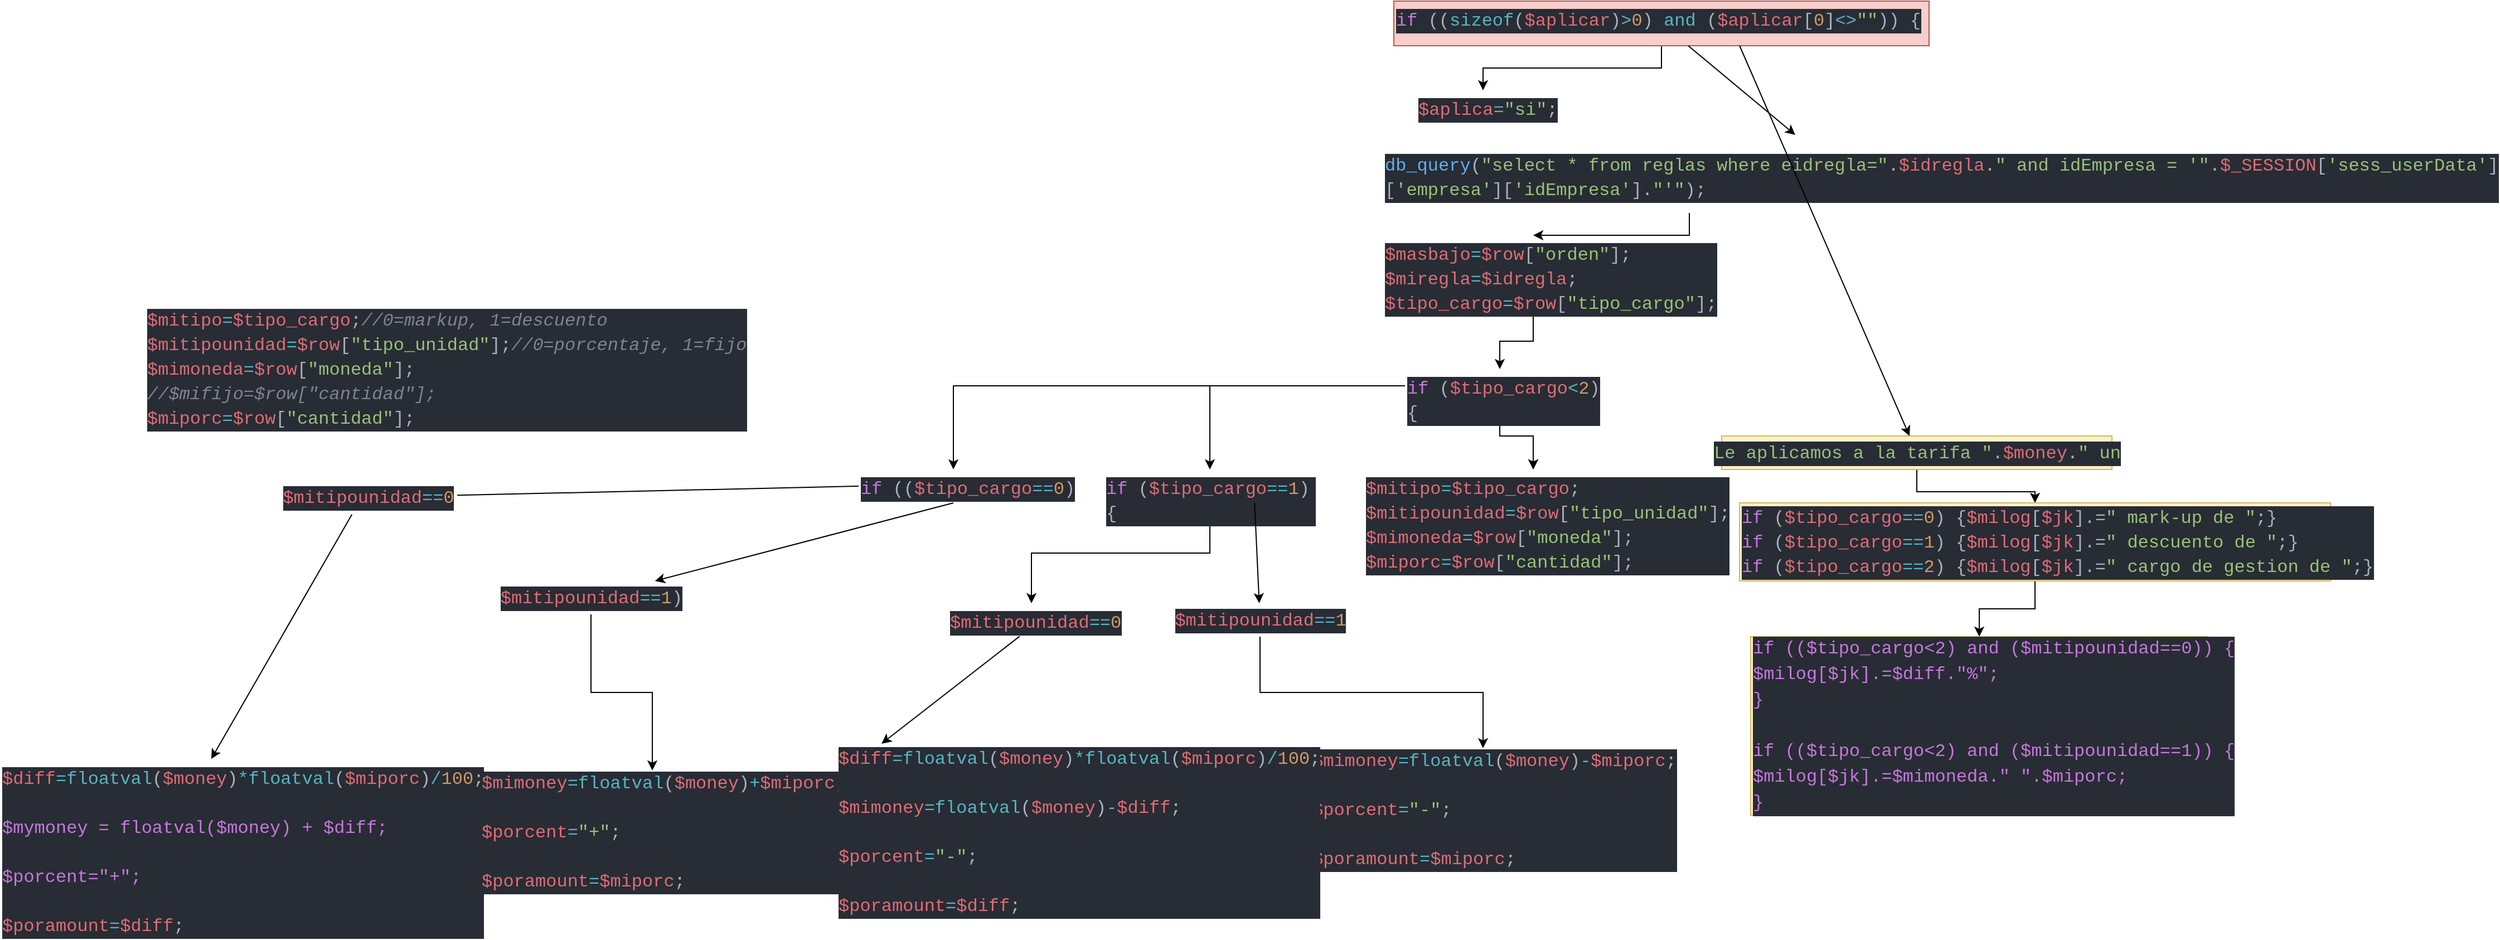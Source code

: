 <mxfile version="13.1.5" type="github">
  <diagram id="TxC2RvV53c9lngaPghdg" name="Page-1">
    <mxGraphModel dx="2473" dy="1062" grid="1" gridSize="10" guides="1" tooltips="1" connect="1" arrows="1" fold="1" page="1" pageScale="1" pageWidth="827" pageHeight="1169" math="0" shadow="0">
      <root>
        <mxCell id="0" />
        <mxCell id="1" parent="0" />
        <mxCell id="1ylVQQ3sh8P-H1glT6XM-3" value="" style="edgeStyle=orthogonalEdgeStyle;rounded=0;orthogonalLoop=1;jettySize=auto;html=1;" parent="1" source="1ylVQQ3sh8P-H1glT6XM-1" target="1ylVQQ3sh8P-H1glT6XM-2" edge="1">
          <mxGeometry relative="1" as="geometry" />
        </mxCell>
        <mxCell id="1ylVQQ3sh8P-H1glT6XM-1" value="&lt;!--StartFragment--&gt;&lt;div style=&quot;color: rgb(171, 178, 191); background-color: rgb(40, 44, 52); font-family: Consolas, &amp;quot;Courier New&amp;quot;, monospace; font-weight: normal; font-size: 16px; line-height: 22px;&quot;&gt;&lt;div&gt;&lt;span style=&quot;color: #c678dd;&quot;&gt;if&lt;/span&gt;&lt;span style=&quot;color: #abb2bf;&quot;&gt;&amp;nbsp;((&lt;/span&gt;&lt;span style=&quot;color: #56b6c2;&quot;&gt;sizeof&lt;/span&gt;&lt;span style=&quot;color: #abb2bf;&quot;&gt;(&lt;/span&gt;&lt;span style=&quot;color: #e06c75;&quot;&gt;$aplicar&lt;/span&gt;&lt;span style=&quot;color: #abb2bf;&quot;&gt;)&lt;/span&gt;&lt;span style=&quot;color: #56b6c2;&quot;&gt;&amp;gt;&lt;/span&gt;&lt;span style=&quot;color: #d19a66;&quot;&gt;0&lt;/span&gt;&lt;span style=&quot;color: #abb2bf;&quot;&gt;)&amp;nbsp;&lt;/span&gt;&lt;span style=&quot;color: #56b6c2;&quot;&gt;and&lt;/span&gt;&lt;span style=&quot;color: #abb2bf;&quot;&gt;&amp;nbsp;(&lt;/span&gt;&lt;span style=&quot;color: #e06c75;&quot;&gt;$aplicar&lt;/span&gt;&lt;span style=&quot;color: #abb2bf;&quot;&gt;[&lt;/span&gt;&lt;span style=&quot;color: #d19a66;&quot;&gt;0&lt;/span&gt;&lt;span style=&quot;color: #abb2bf;&quot;&gt;]&lt;/span&gt;&lt;span style=&quot;color: #56b6c2;&quot;&gt;&amp;lt;&amp;gt;&lt;/span&gt;&lt;span style=&quot;color: #98c379;&quot;&gt;&quot;&quot;&lt;/span&gt;&lt;span style=&quot;color: #abb2bf;&quot;&gt;))&amp;nbsp;{&lt;/span&gt;&lt;/div&gt;&lt;/div&gt;&lt;!--EndFragment--&gt;" style="text;whiteSpace=wrap;html=1;fillColor=#f8cecc;strokeColor=#b85450;" parent="1" vertex="1">
          <mxGeometry x="120" y="180" width="480" height="40" as="geometry" />
        </mxCell>
        <mxCell id="1ylVQQ3sh8P-H1glT6XM-2" value="&lt;div style=&quot;color: rgb(171 , 178 , 191) ; background-color: rgb(40 , 44 , 52) ; font-family: &amp;#34;consolas&amp;#34; , &amp;#34;courier new&amp;#34; , monospace ; font-weight: normal ; font-size: 16px ; line-height: 22px&quot;&gt;&lt;div&gt;&lt;div style=&quot;color: rgb(171 , 178 , 191) ; background-color: rgb(40 , 44 , 52) ; font-family: &amp;#34;consolas&amp;#34; , &amp;#34;courier new&amp;#34; , monospace ; font-weight: normal ; font-size: 16px ; line-height: 22px&quot;&gt;&lt;div&gt;&lt;span style=&quot;color: #e06c75&quot;&gt;$aplica&lt;/span&gt;&lt;span style=&quot;color: #56b6c2&quot;&gt;=&lt;/span&gt;&lt;span style=&quot;color: #98c379&quot;&gt;&quot;si&quot;&lt;/span&gt;&lt;span style=&quot;color: #abb2bf&quot;&gt;;&lt;/span&gt;&lt;/div&gt;&lt;/div&gt;&lt;/div&gt;&lt;/div&gt;" style="text;whiteSpace=wrap;html=1;" parent="1" vertex="1">
          <mxGeometry x="140" y="260" width="120" height="40" as="geometry" />
        </mxCell>
        <mxCell id="1ylVQQ3sh8P-H1glT6XM-7" value="" style="edgeStyle=orthogonalEdgeStyle;rounded=0;orthogonalLoop=1;jettySize=auto;html=1;" parent="1" source="1ylVQQ3sh8P-H1glT6XM-4" target="1ylVQQ3sh8P-H1glT6XM-6" edge="1">
          <mxGeometry relative="1" as="geometry" />
        </mxCell>
        <mxCell id="1ylVQQ3sh8P-H1glT6XM-4" value="&lt;!--StartFragment--&gt;&lt;div style=&quot;color: rgb(171, 178, 191); background-color: rgb(40, 44, 52); font-family: Consolas, &amp;quot;Courier New&amp;quot;, monospace; font-weight: normal; font-size: 16px; line-height: 22px;&quot;&gt;&lt;div&gt;&lt;span style=&quot;color: #61afef;&quot;&gt;db_query&lt;/span&gt;&lt;span style=&quot;color: #abb2bf;&quot;&gt;(&lt;/span&gt;&lt;span style=&quot;color: #98c379;&quot;&gt;&quot;select&amp;nbsp;*&amp;nbsp;from&amp;nbsp;reglas&amp;nbsp;where&amp;nbsp;eidregla=&quot;&lt;/span&gt;&lt;span style=&quot;color: #abb2bf;&quot;&gt;.&lt;/span&gt;&lt;span style=&quot;color: #e06c75;&quot;&gt;$idregla&lt;/span&gt;&lt;span style=&quot;color: #abb2bf;&quot;&gt;.&lt;/span&gt;&lt;span style=&quot;color: #98c379;&quot;&gt;&quot;&amp;nbsp;and&amp;nbsp;idEmpresa&amp;nbsp;=&amp;nbsp;&#39;&quot;&lt;/span&gt;&lt;span style=&quot;color: #abb2bf;&quot;&gt;.&lt;/span&gt;&lt;span style=&quot;color: #e06c75;&quot;&gt;$_SESSION&lt;/span&gt;&lt;span style=&quot;color: #abb2bf;&quot;&gt;[&lt;/span&gt;&lt;span style=&quot;color: #98c379;&quot;&gt;&#39;sess_userData&#39;&lt;/span&gt;&lt;span style=&quot;color: #abb2bf;&quot;&gt;][&lt;/span&gt;&lt;span style=&quot;color: #98c379;&quot;&gt;&#39;empresa&#39;&lt;/span&gt;&lt;span style=&quot;color: #abb2bf;&quot;&gt;][&lt;/span&gt;&lt;span style=&quot;color: #98c379;&quot;&gt;&#39;idEmpresa&#39;&lt;/span&gt;&lt;span style=&quot;color: #abb2bf;&quot;&gt;]&lt;/span&gt;&lt;span style=&quot;color: #abb2bf;&quot;&gt;.&lt;/span&gt;&lt;span style=&quot;color: #98c379;&quot;&gt;&quot;&#39;&quot;&lt;/span&gt;&lt;span style=&quot;color: #abb2bf;&quot;&gt;);&lt;/span&gt;&lt;/div&gt;&lt;/div&gt;&lt;!--EndFragment--&gt;" style="text;whiteSpace=wrap;html=1;" parent="1" vertex="1">
          <mxGeometry x="110" y="310" width="550" height="60" as="geometry" />
        </mxCell>
        <mxCell id="1ylVQQ3sh8P-H1glT6XM-11" value="" style="edgeStyle=orthogonalEdgeStyle;rounded=0;orthogonalLoop=1;jettySize=auto;html=1;" parent="1" source="1ylVQQ3sh8P-H1glT6XM-6" target="1ylVQQ3sh8P-H1glT6XM-10" edge="1">
          <mxGeometry relative="1" as="geometry" />
        </mxCell>
        <mxCell id="1ylVQQ3sh8P-H1glT6XM-6" value="&lt;div style=&quot;color: rgb(171 , 178 , 191) ; background-color: rgb(40 , 44 , 52) ; font-family: &amp;#34;consolas&amp;#34; , &amp;#34;courier new&amp;#34; , monospace ; font-weight: normal ; font-size: 16px ; line-height: 22px&quot;&gt;&lt;div&gt;&lt;div style=&quot;color: rgb(171 , 178 , 191) ; background-color: rgb(40 , 44 , 52) ; font-family: &amp;#34;consolas&amp;#34; , &amp;#34;courier new&amp;#34; , monospace ; font-weight: normal ; font-size: 16px ; line-height: 22px&quot;&gt;&lt;div&gt;&lt;span style=&quot;color: #e06c75&quot;&gt;$masbajo&lt;/span&gt;&lt;span style=&quot;color: #56b6c2&quot;&gt;=&lt;/span&gt;&lt;span style=&quot;color: #e06c75&quot;&gt;$row&lt;/span&gt;&lt;span style=&quot;color: #abb2bf&quot;&gt;[&lt;/span&gt;&lt;span style=&quot;color: #98c379&quot;&gt;&quot;orden&quot;&lt;/span&gt;&lt;span style=&quot;color: #abb2bf&quot;&gt;];&lt;/span&gt;&lt;/div&gt;&lt;div&gt;&lt;span style=&quot;color: #abb2bf&quot;&gt;&lt;/span&gt;&lt;span style=&quot;color: #e06c75&quot;&gt;$miregla&lt;/span&gt;&lt;span style=&quot;color: #56b6c2&quot;&gt;=&lt;/span&gt;&lt;span style=&quot;color: #e06c75&quot;&gt;$idregla&lt;/span&gt;&lt;span style=&quot;color: #abb2bf&quot;&gt;;&lt;/span&gt;&lt;/div&gt;&lt;div&gt;&lt;div&gt;&lt;span style=&quot;color: #e06c75&quot;&gt;$tipo_cargo&lt;/span&gt;&lt;span style=&quot;color: #56b6c2&quot;&gt;=&lt;/span&gt;&lt;span style=&quot;color: #e06c75&quot;&gt;$row&lt;/span&gt;&lt;span style=&quot;color: #abb2bf&quot;&gt;[&lt;/span&gt;&lt;span style=&quot;color: #98c379&quot;&gt;&quot;tipo_cargo&quot;&lt;/span&gt;&lt;span style=&quot;color: #abb2bf&quot;&gt;];&lt;/span&gt;&lt;/div&gt;&lt;span style=&quot;color: #abb2bf&quot;&gt;&lt;/span&gt;&lt;/div&gt;&lt;/div&gt;&lt;/div&gt;&lt;/div&gt;" style="text;whiteSpace=wrap;html=1;" parent="1" vertex="1">
          <mxGeometry x="110" y="390" width="270" height="70" as="geometry" />
        </mxCell>
        <mxCell id="1ylVQQ3sh8P-H1glT6XM-13" value="" style="edgeStyle=orthogonalEdgeStyle;rounded=0;orthogonalLoop=1;jettySize=auto;html=1;" parent="1" source="1ylVQQ3sh8P-H1glT6XM-10" target="1ylVQQ3sh8P-H1glT6XM-12" edge="1">
          <mxGeometry relative="1" as="geometry" />
        </mxCell>
        <mxCell id="wRwia8m4Fj-E2qncx0wM-3" value="" style="edgeStyle=orthogonalEdgeStyle;rounded=0;orthogonalLoop=1;jettySize=auto;html=1;" parent="1" source="1ylVQQ3sh8P-H1glT6XM-10" target="1ylVQQ3sh8P-H1glT6XM-12" edge="1">
          <mxGeometry relative="1" as="geometry" />
        </mxCell>
        <mxCell id="wRwia8m4Fj-E2qncx0wM-5" value="" style="edgeStyle=orthogonalEdgeStyle;rounded=0;orthogonalLoop=1;jettySize=auto;html=1;" parent="1" source="1ylVQQ3sh8P-H1glT6XM-10" target="wRwia8m4Fj-E2qncx0wM-4" edge="1">
          <mxGeometry relative="1" as="geometry" />
        </mxCell>
        <mxCell id="wRwia8m4Fj-E2qncx0wM-7" value="" style="edgeStyle=orthogonalEdgeStyle;rounded=0;orthogonalLoop=1;jettySize=auto;html=1;" parent="1" source="1ylVQQ3sh8P-H1glT6XM-10" target="wRwia8m4Fj-E2qncx0wM-6" edge="1">
          <mxGeometry relative="1" as="geometry" />
        </mxCell>
        <mxCell id="1ylVQQ3sh8P-H1glT6XM-10" value="&lt;div style=&quot;color: rgb(171 , 178 , 191) ; background-color: rgb(40 , 44 , 52) ; font-family: &amp;#34;consolas&amp;#34; , &amp;#34;courier new&amp;#34; , monospace ; font-weight: normal ; font-size: 16px ; line-height: 22px&quot;&gt;&lt;div&gt;&lt;span style=&quot;color: #c678dd&quot;&gt;if&lt;/span&gt;&lt;span style=&quot;color: #abb2bf&quot;&gt;&amp;nbsp;(&lt;/span&gt;&lt;span style=&quot;color: #e06c75&quot;&gt;$tipo_cargo&lt;/span&gt;&lt;span style=&quot;color: #56b6c2&quot;&gt;&amp;lt;&lt;/span&gt;&lt;span style=&quot;color: #d19a66&quot;&gt;2&lt;/span&gt;&lt;span style=&quot;color: #abb2bf&quot;&gt;){&lt;/span&gt;&lt;/div&gt;&lt;/div&gt;" style="text;whiteSpace=wrap;html=1;" parent="1" vertex="1">
          <mxGeometry x="130" y="510" width="170" height="30" as="geometry" />
        </mxCell>
        <mxCell id="opEgY--enB1-h1R6FWiN-11" value="" style="edgeStyle=orthogonalEdgeStyle;rounded=0;orthogonalLoop=1;jettySize=auto;html=1;" edge="1" parent="1" source="wRwia8m4Fj-E2qncx0wM-6" target="opEgY--enB1-h1R6FWiN-10">
          <mxGeometry relative="1" as="geometry" />
        </mxCell>
        <mxCell id="wRwia8m4Fj-E2qncx0wM-6" value="&lt;div style=&quot;background-color: rgb(40 , 44 , 52) ; font-family: &amp;#34;consolas&amp;#34; , &amp;#34;courier new&amp;#34; , monospace ; font-weight: normal ; font-size: 16px ; line-height: 22px&quot;&gt;&lt;div&gt;&lt;span style=&quot;color: rgb(198 , 120 , 221)&quot;&gt;if&lt;/span&gt;&lt;span style=&quot;color: rgb(171 , 178 , 191)&quot;&gt;&amp;nbsp;(&lt;/span&gt;&lt;span style=&quot;color: rgb(224 , 108 , 117)&quot;&gt;$tipo_cargo&lt;/span&gt;&lt;font color=&quot;#56b6c2&quot;&gt;==&lt;/font&gt;&lt;font color=&quot;#d19a66&quot;&gt;1&lt;/font&gt;&lt;span style=&quot;color: rgb(171 , 178 , 191)&quot;&gt;){&lt;/span&gt;&lt;/div&gt;&lt;/div&gt;" style="text;whiteSpace=wrap;html=1;" parent="1" vertex="1">
          <mxGeometry x="-140" y="600" width="190" height="30" as="geometry" />
        </mxCell>
        <mxCell id="opEgY--enB1-h1R6FWiN-10" value="&lt;div style=&quot;background-color: rgb(40 , 44 , 52) ; font-family: &amp;#34;consolas&amp;#34; , &amp;#34;courier new&amp;#34; , monospace ; font-weight: normal ; font-size: 16px ; line-height: 22px&quot;&gt;&lt;div style=&quot;color: rgb(171 , 178 , 191) ; font-family: &amp;#34;consolas&amp;#34; , &amp;#34;courier new&amp;#34; , monospace ; line-height: 22px&quot;&gt;&lt;span style=&quot;color: #e06c75&quot;&gt;$mitipounidad&lt;/span&gt;&lt;span style=&quot;color: #56b6c2&quot;&gt;==&lt;/span&gt;&lt;span style=&quot;color: #d19a66&quot;&gt;0&lt;/span&gt;&lt;/div&gt;&lt;/div&gt;" style="text;whiteSpace=wrap;html=1;" vertex="1" parent="1">
          <mxGeometry x="-280" y="720" width="150" height="30" as="geometry" />
        </mxCell>
        <mxCell id="wRwia8m4Fj-E2qncx0wM-4" value="&lt;div style=&quot;color: rgb(171 , 178 , 191) ; background-color: rgb(40 , 44 , 52) ; font-family: &amp;#34;consolas&amp;#34; , &amp;#34;courier new&amp;#34; , monospace ; font-weight: normal ; font-size: 16px ; line-height: 22px&quot;&gt;&lt;div style=&quot;font-family: &amp;#34;consolas&amp;#34; , &amp;#34;courier new&amp;#34; , monospace ; line-height: 22px&quot;&gt;&lt;span style=&quot;color: #c678dd&quot;&gt;if&lt;/span&gt;&amp;nbsp;((&lt;span style=&quot;color: #e06c75&quot;&gt;$tipo_cargo&lt;/span&gt;&lt;span style=&quot;color: #56b6c2&quot;&gt;==&lt;/span&gt;&lt;span style=&quot;color: #d19a66&quot;&gt;0&lt;/span&gt;)&lt;/div&gt;&lt;/div&gt;" style="text;whiteSpace=wrap;html=1;" parent="1" vertex="1">
          <mxGeometry x="-360" y="600" width="170" height="30" as="geometry" />
        </mxCell>
        <mxCell id="opEgY--enB1-h1R6FWiN-1" value="&lt;div style=&quot;background-color: rgb(40 , 44 , 52) ; font-family: &amp;#34;consolas&amp;#34; , &amp;#34;courier new&amp;#34; , monospace ; font-weight: normal ; font-size: 16px ; line-height: 22px&quot;&gt;&lt;div style=&quot;font-family: &amp;#34;consolas&amp;#34; , &amp;#34;courier new&amp;#34; , monospace ; line-height: 22px&quot;&gt;&lt;div style=&quot;color: rgb(171 , 178 , 191) ; font-family: &amp;#34;consolas&amp;#34; , &amp;#34;courier new&amp;#34; , monospace ; line-height: 22px&quot;&gt;&lt;span style=&quot;color: #e06c75&quot;&gt;$diff&lt;/span&gt;&lt;span style=&quot;color: #56b6c2&quot;&gt;=floatval&lt;/span&gt;(&lt;span style=&quot;color: #e06c75&quot;&gt;$money&lt;/span&gt;)&lt;span style=&quot;color: #56b6c2&quot;&gt;*floatval&lt;/span&gt;(&lt;span style=&quot;color: #e06c75&quot;&gt;$miporc&lt;/span&gt;)&lt;span style=&quot;color: #56b6c2&quot;&gt;/&lt;/span&gt;&lt;span style=&quot;color: #d19a66&quot;&gt;100&lt;/span&gt;;&lt;/div&gt;&lt;div style=&quot;color: rgb(171 , 178 , 191) ; font-family: &amp;#34;consolas&amp;#34; , &amp;#34;courier new&amp;#34; , monospace ; line-height: 22px&quot;&gt;&lt;br&gt;&lt;/div&gt;&lt;/div&gt;&lt;div style=&quot;font-family: &amp;#34;consolas&amp;#34; , &amp;#34;courier new&amp;#34; , monospace ; line-height: 22px&quot;&gt;&lt;font color=&quot;#c678dd&quot;&gt;$mymoney = floatval($money) + $diff;&lt;/font&gt;&lt;/div&gt;&lt;div style=&quot;font-family: &amp;#34;consolas&amp;#34; , &amp;#34;courier new&amp;#34; , monospace ; line-height: 22px&quot;&gt;&lt;font color=&quot;#c678dd&quot;&gt;&lt;br&gt;&lt;/font&gt;&lt;/div&gt;&lt;div style=&quot;font-family: &amp;#34;consolas&amp;#34; , &amp;#34;courier new&amp;#34; , monospace ; line-height: 22px&quot;&gt;&lt;font color=&quot;#c678dd&quot;&gt;$porcent=&quot;+&quot;;&lt;/font&gt;&lt;/div&gt;&lt;div style=&quot;font-family: &amp;#34;consolas&amp;#34; , &amp;#34;courier new&amp;#34; , monospace ; line-height: 22px&quot;&gt;&lt;font color=&quot;#c678dd&quot;&gt;&lt;br&gt;&lt;/font&gt;&lt;/div&gt;&lt;div style=&quot;font-family: &amp;#34;consolas&amp;#34; , &amp;#34;courier new&amp;#34; , monospace ; line-height: 22px&quot;&gt;&lt;div style=&quot;color: rgb(171 , 178 , 191) ; font-family: &amp;#34;consolas&amp;#34; , &amp;#34;courier new&amp;#34; , monospace ; line-height: 22px&quot;&gt;&lt;span style=&quot;color: #e06c75&quot;&gt;$poramount&lt;/span&gt;&lt;span style=&quot;color: #56b6c2&quot;&gt;=&lt;/span&gt;&lt;span style=&quot;color: #e06c75&quot;&gt;$diff&lt;/span&gt;;&lt;/div&gt;&lt;/div&gt;&lt;/div&gt;" style="text;whiteSpace=wrap;html=1;" vertex="1" parent="1">
          <mxGeometry x="-1130" y="860" width="450" height="30" as="geometry" />
        </mxCell>
        <mxCell id="1ylVQQ3sh8P-H1glT6XM-12" value="&lt;div style=&quot;color: rgb(171 , 178 , 191) ; background-color: rgb(40 , 44 , 52) ; font-family: &amp;#34;consolas&amp;#34; , &amp;#34;courier new&amp;#34; , monospace ; font-weight: normal ; font-size: 16px ; line-height: 22px&quot;&gt;&lt;div&gt;&lt;div style=&quot;color: rgb(171 , 178 , 191) ; background-color: rgb(40 , 44 , 52) ; font-family: &amp;#34;consolas&amp;#34; , &amp;#34;courier new&amp;#34; , monospace ; font-weight: normal ; font-size: 16px ; line-height: 22px&quot;&gt;&lt;div&gt;&lt;span style=&quot;color: #e06c75&quot;&gt;$mitipo&lt;/span&gt;&lt;span style=&quot;color: #56b6c2&quot;&gt;=&lt;/span&gt;&lt;span style=&quot;color: #e06c75&quot;&gt;$tipo_cargo&lt;/span&gt;&lt;span style=&quot;color: #abb2bf&quot;&gt;;&lt;/span&gt;&lt;/div&gt;&lt;div&gt;&lt;span style=&quot;color: #abb2bf&quot;&gt;&lt;/span&gt;&lt;span style=&quot;color: #e06c75&quot;&gt;$mitipounidad&lt;/span&gt;&lt;span style=&quot;color: #56b6c2&quot;&gt;=&lt;/span&gt;&lt;span style=&quot;color: #e06c75&quot;&gt;$row&lt;/span&gt;&lt;span style=&quot;color: #abb2bf&quot;&gt;[&lt;/span&gt;&lt;span style=&quot;color: #98c379&quot;&gt;&quot;tipo_unidad&quot;&lt;/span&gt;&lt;span style=&quot;color: #abb2bf&quot;&gt;];&lt;/span&gt;&lt;/div&gt;&lt;div&gt;&lt;span style=&quot;color: #abb2bf&quot;&gt;&lt;/span&gt;&lt;span style=&quot;color: #e06c75&quot;&gt;$mimoneda&lt;/span&gt;&lt;span style=&quot;color: #56b6c2&quot;&gt;=&lt;/span&gt;&lt;span style=&quot;color: #e06c75&quot;&gt;$row&lt;/span&gt;&lt;span style=&quot;color: #abb2bf&quot;&gt;[&lt;/span&gt;&lt;span style=&quot;color: #98c379&quot;&gt;&quot;moneda&quot;&lt;/span&gt;&lt;span style=&quot;color: #abb2bf&quot;&gt;];&lt;br&gt;&lt;/span&gt;&lt;span style=&quot;color: #7f848e ; font-style: italic&quot;&gt;&lt;/span&gt;&lt;/div&gt;&lt;div&gt;&lt;span style=&quot;color: #abb2bf&quot;&gt;&lt;/span&gt;&lt;span style=&quot;color: #e06c75&quot;&gt;$miporc&lt;/span&gt;&lt;span style=&quot;color: #56b6c2&quot;&gt;=&lt;/span&gt;&lt;span style=&quot;color: #e06c75&quot;&gt;$row&lt;/span&gt;&lt;span style=&quot;color: #abb2bf&quot;&gt;[&lt;/span&gt;&lt;span style=&quot;color: #98c379&quot;&gt;&quot;cantidad&quot;&lt;/span&gt;&lt;span style=&quot;color: #abb2bf&quot;&gt;];&lt;/span&gt;&lt;/div&gt;&lt;/div&gt;&lt;/div&gt;&lt;/div&gt;" style="text;whiteSpace=wrap;html=1;" parent="1" vertex="1">
          <mxGeometry x="92.5" y="600" width="305" height="100" as="geometry" />
        </mxCell>
        <mxCell id="1ylVQQ3sh8P-H1glT6XM-5" value="" style="endArrow=classic;html=1;" parent="1" source="1ylVQQ3sh8P-H1glT6XM-1" edge="1">
          <mxGeometry width="50" height="50" relative="1" as="geometry">
            <mxPoint x="390" y="340" as="sourcePoint" />
            <mxPoint x="480" y="300" as="targetPoint" />
          </mxGeometry>
        </mxCell>
        <mxCell id="1ylVQQ3sh8P-H1glT6XM-17" value="" style="edgeStyle=orthogonalEdgeStyle;rounded=0;orthogonalLoop=1;jettySize=auto;html=1;" parent="1" source="1ylVQQ3sh8P-H1glT6XM-14" target="1ylVQQ3sh8P-H1glT6XM-16" edge="1">
          <mxGeometry relative="1" as="geometry" />
        </mxCell>
        <mxCell id="1ylVQQ3sh8P-H1glT6XM-14" value="&lt;div style=&quot;color: rgb(171 , 178 , 191) ; background-color: rgb(40 , 44 , 52) ; font-family: &amp;#34;consolas&amp;#34; , &amp;#34;courier new&amp;#34; , monospace ; font-weight: normal ; font-size: 16px ; line-height: 22px&quot;&gt;&lt;div&gt;&lt;span style=&quot;color: #98c379&quot;&gt;Le&amp;nbsp;aplicamos&amp;nbsp;a&amp;nbsp;la&amp;nbsp;tarifa&amp;nbsp;&quot;&lt;/span&gt;&lt;span style=&quot;color: #abb2bf&quot;&gt;.&lt;/span&gt;&lt;span style=&quot;color: #e06c75&quot;&gt;$money&lt;/span&gt;&lt;span style=&quot;color: #abb2bf&quot;&gt;.&lt;/span&gt;&lt;span style=&quot;color: #98c379&quot;&gt;&quot;&amp;nbsp;un &lt;br&gt;&lt;/span&gt;&lt;/div&gt;&lt;/div&gt;" style="text;html=1;align=center;verticalAlign=middle;resizable=0;points=[];autosize=1;fillColor=#fff2cc;strokeColor=#d6b656;" parent="1" vertex="1">
          <mxGeometry x="414" y="570" width="350" height="30" as="geometry" />
        </mxCell>
        <mxCell id="wRwia8m4Fj-E2qncx0wM-2" value="" style="edgeStyle=orthogonalEdgeStyle;rounded=0;orthogonalLoop=1;jettySize=auto;html=1;" parent="1" source="1ylVQQ3sh8P-H1glT6XM-16" target="wRwia8m4Fj-E2qncx0wM-1" edge="1">
          <mxGeometry relative="1" as="geometry" />
        </mxCell>
        <mxCell id="1ylVQQ3sh8P-H1glT6XM-16" value="&lt;div style=&quot;color: rgb(171 , 178 , 191) ; background-color: rgb(40 , 44 , 52) ; font-family: &amp;#34;consolas&amp;#34; , &amp;#34;courier new&amp;#34; , monospace ; font-weight: normal ; font-size: 16px ; line-height: 22px&quot; align=&quot;left&quot;&gt;&lt;div&gt;&lt;span style=&quot;color: #c678dd&quot;&gt;if&lt;/span&gt;&lt;span style=&quot;color: #abb2bf&quot;&gt;&amp;nbsp;(&lt;/span&gt;&lt;span style=&quot;color: #e06c75&quot;&gt;$tipo_cargo&lt;/span&gt;&lt;span style=&quot;color: #56b6c2&quot;&gt;==&lt;/span&gt;&lt;span style=&quot;color: #d19a66&quot;&gt;0&lt;/span&gt;&lt;span style=&quot;color: #abb2bf&quot;&gt;)&amp;nbsp;{&lt;/span&gt;&lt;span style=&quot;color: #e06c75&quot;&gt;$milog&lt;/span&gt;&lt;span style=&quot;color: #abb2bf&quot;&gt;[&lt;/span&gt;&lt;span style=&quot;color: #e06c75&quot;&gt;$jk&lt;/span&gt;&lt;span style=&quot;color: #abb2bf&quot;&gt;]&lt;/span&gt;&lt;span style=&quot;color: #abb2bf&quot;&gt;.=&lt;/span&gt;&lt;span style=&quot;color: #98c379&quot;&gt;&quot;&amp;nbsp;mark-up&amp;nbsp;de&amp;nbsp;&quot;&lt;/span&gt;&lt;span style=&quot;color: #abb2bf&quot;&gt;;}&lt;/span&gt;&lt;/div&gt;&lt;div&gt;&lt;span style=&quot;color: #abb2bf&quot;&gt;&lt;/span&gt;&lt;span style=&quot;color: #abb2bf&quot;&gt;&lt;/span&gt;&lt;span style=&quot;color: #c678dd&quot;&gt;if&lt;/span&gt;&lt;span style=&quot;color: #abb2bf&quot;&gt;&amp;nbsp;(&lt;/span&gt;&lt;span style=&quot;color: #e06c75&quot;&gt;$tipo_cargo&lt;/span&gt;&lt;span style=&quot;color: #56b6c2&quot;&gt;==&lt;/span&gt;&lt;span style=&quot;color: #d19a66&quot;&gt;1&lt;/span&gt;&lt;span style=&quot;color: #abb2bf&quot;&gt;)&amp;nbsp;{&lt;/span&gt;&lt;span style=&quot;color: #e06c75&quot;&gt;$milog&lt;/span&gt;&lt;span style=&quot;color: #abb2bf&quot;&gt;[&lt;/span&gt;&lt;span style=&quot;color: #e06c75&quot;&gt;$jk&lt;/span&gt;&lt;span style=&quot;color: #abb2bf&quot;&gt;]&lt;/span&gt;&lt;span style=&quot;color: #abb2bf&quot;&gt;.=&lt;/span&gt;&lt;span style=&quot;color: #98c379&quot;&gt;&quot;&amp;nbsp;descuento&amp;nbsp;de&amp;nbsp;&quot;&lt;/span&gt;&lt;span style=&quot;color: #abb2bf&quot;&gt;;}&lt;/span&gt;&lt;/div&gt;&lt;div&gt;&lt;span style=&quot;color: #abb2bf&quot;&gt;&lt;/span&gt;&lt;span style=&quot;color: #abb2bf&quot;&gt;&lt;/span&gt;&lt;span style=&quot;color: #c678dd&quot;&gt;if&lt;/span&gt;&lt;span style=&quot;color: #abb2bf&quot;&gt;&amp;nbsp;(&lt;/span&gt;&lt;span style=&quot;color: #e06c75&quot;&gt;$tipo_cargo&lt;/span&gt;&lt;span style=&quot;color: #56b6c2&quot;&gt;==&lt;/span&gt;&lt;span style=&quot;color: #d19a66&quot;&gt;2&lt;/span&gt;&lt;span style=&quot;color: #abb2bf&quot;&gt;)&amp;nbsp;{&lt;/span&gt;&lt;span style=&quot;color: #e06c75&quot;&gt;$milog&lt;/span&gt;&lt;span style=&quot;color: #abb2bf&quot;&gt;[&lt;/span&gt;&lt;span style=&quot;color: #e06c75&quot;&gt;$jk&lt;/span&gt;&lt;span style=&quot;color: #abb2bf&quot;&gt;]&lt;/span&gt;&lt;span style=&quot;color: #abb2bf&quot;&gt;.=&lt;/span&gt;&lt;span style=&quot;color: #98c379&quot;&gt;&quot;&amp;nbsp;cargo&amp;nbsp;de&amp;nbsp;gestion&amp;nbsp;de&amp;nbsp;&quot;&lt;/span&gt;&lt;span style=&quot;color: #abb2bf&quot;&gt;;}&lt;/span&gt;&lt;/div&gt;&lt;/div&gt;" style="text;html=1;align=left;verticalAlign=middle;resizable=0;points=[];autosize=1;fillColor=#fff2cc;strokeColor=#d6b656;" parent="1" vertex="1">
          <mxGeometry x="430" y="630" width="530" height="70" as="geometry" />
        </mxCell>
        <mxCell id="wRwia8m4Fj-E2qncx0wM-1" value="&lt;div style=&quot;background-color: rgb(40 , 44 , 52) ; line-height: 22px&quot; align=&quot;left&quot;&gt;&lt;div&gt;&lt;font color=&quot;#c678dd&quot; face=&quot;consolas, courier new, monospace&quot;&gt;&lt;span style=&quot;font-size: 16px&quot;&gt;if (($tipo_cargo&amp;lt;2) and ($mitipounidad==0)) {&lt;/span&gt;&lt;/font&gt;&lt;/div&gt;&lt;div&gt;&lt;font color=&quot;#c678dd&quot; face=&quot;consolas, courier new, monospace&quot;&gt;&lt;span style=&quot;font-size: 16px&quot;&gt;&lt;span&gt; &lt;/span&gt;$milog[$jk].=$diff.&quot;%&quot;;&lt;/span&gt;&lt;/font&gt;&lt;/div&gt;&lt;div&gt;&lt;font color=&quot;#c678dd&quot; face=&quot;consolas, courier new, monospace&quot;&gt;&lt;span style=&quot;font-size: 16px&quot;&gt;}&lt;/span&gt;&lt;/font&gt;&lt;/div&gt;&lt;div&gt;&lt;font color=&quot;#c678dd&quot; face=&quot;consolas, courier new, monospace&quot;&gt;&lt;span style=&quot;font-size: 16px&quot;&gt;&lt;br&gt;&lt;/span&gt;&lt;/font&gt;&lt;/div&gt;&lt;div&gt;&lt;font color=&quot;#c678dd&quot; face=&quot;consolas, courier new, monospace&quot;&gt;&lt;span style=&quot;font-size: 16px&quot;&gt;if (($tipo_cargo&amp;lt;2) and ($mitipounidad==1)) {&lt;/span&gt;&lt;/font&gt;&lt;/div&gt;&lt;div&gt;&lt;font color=&quot;#c678dd&quot; face=&quot;consolas, courier new, monospace&quot;&gt;&lt;span style=&quot;font-size: 16px&quot;&gt;&lt;span&gt; &lt;/span&gt;$milog[$jk].=$mimoneda.&quot; &quot;.$miporc;&lt;/span&gt;&lt;/font&gt;&lt;/div&gt;&lt;div&gt;&lt;font color=&quot;#c678dd&quot; face=&quot;consolas, courier new, monospace&quot;&gt;&lt;span style=&quot;font-size: 16px&quot;&gt;}&lt;/span&gt;&lt;/font&gt;&lt;/div&gt;&lt;/div&gt;" style="text;html=1;align=left;verticalAlign=middle;resizable=0;points=[];autosize=1;fillColor=#fff2cc;strokeColor=#d6b656;" parent="1" vertex="1">
          <mxGeometry x="440" y="750" width="410" height="160" as="geometry" />
        </mxCell>
        <mxCell id="1ylVQQ3sh8P-H1glT6XM-15" value="" style="endArrow=classic;html=1;exitX=0.646;exitY=1;exitDx=0;exitDy=0;exitPerimeter=0;" parent="1" source="1ylVQQ3sh8P-H1glT6XM-1" target="1ylVQQ3sh8P-H1glT6XM-14" edge="1">
          <mxGeometry width="50" height="50" relative="1" as="geometry">
            <mxPoint x="390" y="490" as="sourcePoint" />
            <mxPoint x="440" y="440" as="targetPoint" />
          </mxGeometry>
        </mxCell>
        <mxCell id="opEgY--enB1-h1R6FWiN-3" value="&lt;div style=&quot;color: rgb(171 , 178 , 191) ; background-color: rgb(40 , 44 , 52) ; font-family: &amp;#34;consolas&amp;#34; , &amp;#34;courier new&amp;#34; , monospace ; font-size: 16px ; line-height: 22px&quot;&gt;&lt;span style=&quot;color: #e06c75&quot;&gt;$mitipounidad&lt;/span&gt;&lt;span style=&quot;color: #56b6c2&quot;&gt;==&lt;/span&gt;&lt;span style=&quot;color: #d19a66&quot;&gt;0&lt;/span&gt;&lt;/div&gt;" style="text;html=1;align=center;verticalAlign=middle;resizable=0;points=[];autosize=1;" vertex="1" parent="1">
          <mxGeometry x="-880" y="610" width="160" height="30" as="geometry" />
        </mxCell>
        <mxCell id="opEgY--enB1-h1R6FWiN-6" value="" style="edgeStyle=orthogonalEdgeStyle;rounded=0;orthogonalLoop=1;jettySize=auto;html=1;" edge="1" parent="1" source="opEgY--enB1-h1R6FWiN-4" target="opEgY--enB1-h1R6FWiN-5">
          <mxGeometry relative="1" as="geometry" />
        </mxCell>
        <mxCell id="opEgY--enB1-h1R6FWiN-4" value="&lt;div style=&quot;color: rgb(171 , 178 , 191) ; background-color: rgb(40 , 44 , 52) ; font-family: &amp;#34;consolas&amp;#34; , &amp;#34;courier new&amp;#34; , monospace ; font-size: 16px ; line-height: 22px&quot;&gt;&lt;span style=&quot;color: #e06c75&quot;&gt;$mitipounidad&lt;/span&gt;&lt;span style=&quot;color: #56b6c2&quot;&gt;==&lt;/span&gt;&lt;span style=&quot;color: #d19a66&quot;&gt;1&lt;/span&gt;)&lt;/div&gt;" style="text;html=1;align=center;verticalAlign=middle;resizable=0;points=[];autosize=1;" vertex="1" parent="1">
          <mxGeometry x="-680" y="700" width="160" height="30" as="geometry" />
        </mxCell>
        <mxCell id="opEgY--enB1-h1R6FWiN-5" value="&lt;div style=&quot;color: rgb(171 , 178 , 191) ; background-color: rgb(40 , 44 , 52) ; font-family: &amp;quot;consolas&amp;quot; , &amp;quot;courier new&amp;quot; , monospace ; font-size: 16px ; line-height: 22px&quot;&gt;&lt;div style=&quot;font-family: &amp;quot;consolas&amp;quot; , &amp;quot;courier new&amp;quot; , monospace ; line-height: 22px&quot;&gt;&lt;span style=&quot;color: #e06c75&quot;&gt;$mimoney&lt;/span&gt;&lt;span style=&quot;color: #56b6c2&quot;&gt;=floatval&lt;/span&gt;(&lt;span style=&quot;color: #e06c75&quot;&gt;$money&lt;/span&gt;)&lt;span style=&quot;color: #56b6c2&quot;&gt;+&lt;/span&gt;&lt;span style=&quot;color: #e06c75&quot;&gt;$miporc&lt;/span&gt;;&lt;/div&gt;&lt;div style=&quot;font-family: &amp;quot;consolas&amp;quot; , &amp;quot;courier new&amp;quot; , monospace ; line-height: 22px&quot;&gt;&lt;span style=&quot;color: rgb(224 , 108 , 117)&quot;&gt;&lt;br&gt;&lt;/span&gt;&lt;/div&gt;&lt;div style=&quot;font-family: &amp;quot;consolas&amp;quot; , &amp;quot;courier new&amp;quot; , monospace ; line-height: 22px&quot;&gt;&lt;span style=&quot;color: rgb(224 , 108 , 117)&quot;&gt;$porcent&lt;/span&gt;&lt;span style=&quot;color: rgb(86 , 182 , 194)&quot;&gt;=&lt;/span&gt;&lt;span style=&quot;color: rgb(152 , 195 , 121)&quot;&gt;&quot;+&quot;&lt;/span&gt;;&lt;/div&gt;&lt;div style=&quot;font-family: &amp;quot;consolas&amp;quot; , &amp;quot;courier new&amp;quot; , monospace ; line-height: 22px&quot;&gt;&lt;span style=&quot;color: rgb(224 , 108 , 117)&quot;&gt;&lt;br&gt;&lt;/span&gt;&lt;/div&gt;&lt;div style=&quot;font-family: &amp;quot;consolas&amp;quot; , &amp;quot;courier new&amp;quot; , monospace ; line-height: 22px&quot;&gt;&lt;span style=&quot;color: rgb(224 , 108 , 117)&quot;&gt;$poramount&lt;/span&gt;&lt;span style=&quot;color: rgb(86 , 182 , 194)&quot;&gt;=&lt;/span&gt;&lt;span style=&quot;color: rgb(224 , 108 , 117)&quot;&gt;$miporc&lt;/span&gt;;&lt;/div&gt;&lt;/div&gt;" style="text;html=1;align=left;verticalAlign=middle;resizable=0;points=[];autosize=1;" vertex="1" parent="1">
          <mxGeometry x="-700" y="870" width="310" height="110" as="geometry" />
        </mxCell>
        <mxCell id="opEgY--enB1-h1R6FWiN-9" value="" style="endArrow=classic;html=1;exitX=0.5;exitY=1;exitDx=0;exitDy=0;" edge="1" parent="1" source="wRwia8m4Fj-E2qncx0wM-4" target="opEgY--enB1-h1R6FWiN-4">
          <mxGeometry width="50" height="50" relative="1" as="geometry">
            <mxPoint x="-410" y="830" as="sourcePoint" />
            <mxPoint x="-360" y="780" as="targetPoint" />
          </mxGeometry>
        </mxCell>
        <mxCell id="opEgY--enB1-h1R6FWiN-19" value="" style="edgeStyle=orthogonalEdgeStyle;rounded=0;orthogonalLoop=1;jettySize=auto;html=1;" edge="1" parent="1" source="opEgY--enB1-h1R6FWiN-12" target="opEgY--enB1-h1R6FWiN-18">
          <mxGeometry relative="1" as="geometry" />
        </mxCell>
        <mxCell id="opEgY--enB1-h1R6FWiN-12" value="&lt;div style=&quot;background-color: rgb(40 , 44 , 52) ; font-family: &amp;#34;consolas&amp;#34; , &amp;#34;courier new&amp;#34; , monospace ; font-size: 16px ; line-height: 22px&quot;&gt;&lt;span style=&quot;color: rgb(224 , 108 , 117)&quot;&gt;$mitipounidad&lt;/span&gt;&lt;span style=&quot;color: rgb(86 , 182 , 194)&quot;&gt;==&lt;/span&gt;&lt;font color=&quot;#d19a66&quot;&gt;1&lt;/font&gt;&lt;/div&gt;" style="text;html=1;align=center;verticalAlign=middle;resizable=0;points=[];autosize=1;" vertex="1" parent="1">
          <mxGeometry x="-80" y="720" width="160" height="30" as="geometry" />
        </mxCell>
        <mxCell id="opEgY--enB1-h1R6FWiN-18" value="&lt;div style=&quot;background-color: rgb(40 , 44 , 52) ; font-family: &amp;quot;consolas&amp;quot; , &amp;quot;courier new&amp;quot; , monospace ; font-size: 16px ; line-height: 22px&quot;&gt;&lt;div style=&quot;color: rgb(171 , 178 , 191) ; font-family: &amp;quot;consolas&amp;quot; , &amp;quot;courier new&amp;quot; , monospace ; line-height: 22px&quot;&gt;&lt;span style=&quot;color: #e06c75&quot;&gt;$mimoney&lt;/span&gt;&lt;span style=&quot;color: #56b6c2&quot;&gt;=floatval&lt;/span&gt;(&lt;span style=&quot;color: #e06c75&quot;&gt;$money&lt;/span&gt;)&lt;span style=&quot;color: #56b6c2&quot;&gt;-&lt;/span&gt;&lt;span style=&quot;color: #e06c75&quot;&gt;$miporc&lt;/span&gt;;&lt;/div&gt;&lt;div style=&quot;color: rgb(171 , 178 , 191) ; font-family: &amp;quot;consolas&amp;quot; , &amp;quot;courier new&amp;quot; , monospace ; line-height: 22px&quot;&gt;&lt;span style=&quot;color: #e06c75&quot;&gt;&lt;br&gt;&lt;/span&gt;&lt;/div&gt;&lt;div style=&quot;color: rgb(171 , 178 , 191) ; font-family: &amp;quot;consolas&amp;quot; , &amp;quot;courier new&amp;quot; , monospace ; line-height: 22px&quot;&gt;&lt;span style=&quot;color: #e06c75&quot;&gt;$porcent&lt;/span&gt;&lt;span style=&quot;color: #56b6c2&quot;&gt;=&lt;/span&gt;&lt;span style=&quot;color: #98c379&quot;&gt;&quot;-&quot;&lt;/span&gt;;&lt;/div&gt;&lt;div style=&quot;color: rgb(171 , 178 , 191) ; font-family: &amp;quot;consolas&amp;quot; , &amp;quot;courier new&amp;quot; , monospace ; line-height: 22px&quot;&gt;&lt;span style=&quot;color: #e06c75&quot;&gt;&lt;br&gt;&lt;/span&gt;&lt;/div&gt;&lt;div style=&quot;color: rgb(171 , 178 , 191) ; font-family: &amp;quot;consolas&amp;quot; , &amp;quot;courier new&amp;quot; , monospace ; line-height: 22px&quot;&gt;&lt;span style=&quot;color: #e06c75&quot;&gt;$poramount&lt;/span&gt;&lt;span style=&quot;color: #56b6c2&quot;&gt;=&lt;/span&gt;&lt;span style=&quot;color: #e06c75&quot;&gt;$miporc&lt;/span&gt;;&lt;/div&gt;&lt;/div&gt;" style="text;html=1;align=left;verticalAlign=middle;resizable=0;points=[];autosize=1;" vertex="1" parent="1">
          <mxGeometry x="45" y="850" width="310" height="110" as="geometry" />
        </mxCell>
        <mxCell id="opEgY--enB1-h1R6FWiN-13" value="" style="endArrow=classic;html=1;exitX=0.711;exitY=0.989;exitDx=0;exitDy=0;exitPerimeter=0;" edge="1" parent="1" source="wRwia8m4Fj-E2qncx0wM-6" target="opEgY--enB1-h1R6FWiN-12">
          <mxGeometry width="50" height="50" relative="1" as="geometry">
            <mxPoint x="20" y="830" as="sourcePoint" />
            <mxPoint x="70" y="780" as="targetPoint" />
          </mxGeometry>
        </mxCell>
        <mxCell id="opEgY--enB1-h1R6FWiN-14" value="&lt;div style=&quot;color: rgb(171 , 178 , 191) ; background-color: rgb(40 , 44 , 52) ; font-family: &amp;#34;consolas&amp;#34; , &amp;#34;courier new&amp;#34; , monospace ; font-size: 16px ; line-height: 22px&quot;&gt;&lt;div style=&quot;font-family: &amp;#34;consolas&amp;#34; , &amp;#34;courier new&amp;#34; , monospace ; line-height: 22px&quot;&gt;&lt;span style=&quot;color: #e06c75&quot;&gt;$diff&lt;/span&gt;&lt;span style=&quot;color: #56b6c2&quot;&gt;=floatval&lt;/span&gt;(&lt;span style=&quot;color: #e06c75&quot;&gt;$money&lt;/span&gt;)&lt;span style=&quot;color: #56b6c2&quot;&gt;*floatval&lt;/span&gt;(&lt;span style=&quot;color: #e06c75&quot;&gt;$miporc&lt;/span&gt;)&lt;span style=&quot;color: #56b6c2&quot;&gt;/&lt;/span&gt;&lt;span style=&quot;color: #d19a66&quot;&gt;100&lt;/span&gt;;&lt;/div&gt;&lt;/div&gt;&lt;div style=&quot;color: rgb(171 , 178 , 191) ; background-color: rgb(40 , 44 , 52) ; font-family: &amp;#34;consolas&amp;#34; , &amp;#34;courier new&amp;#34; , monospace ; font-size: 16px ; line-height: 22px&quot;&gt;&lt;span style=&quot;color: #e06c75&quot;&gt;&lt;br&gt;&lt;/span&gt;&lt;/div&gt;&lt;div style=&quot;color: rgb(171 , 178 , 191) ; background-color: rgb(40 , 44 , 52) ; font-family: &amp;#34;consolas&amp;#34; , &amp;#34;courier new&amp;#34; , monospace ; font-size: 16px ; line-height: 22px&quot;&gt;&lt;span style=&quot;color: #e06c75&quot;&gt;$mimoney&lt;/span&gt;&lt;span style=&quot;color: #56b6c2&quot;&gt;=floatval&lt;/span&gt;(&lt;span style=&quot;color: #e06c75&quot;&gt;$money&lt;/span&gt;)&lt;span style=&quot;color: #56b6c2&quot;&gt;-&lt;/span&gt;&lt;span style=&quot;color: #e06c75&quot;&gt;$diff&lt;/span&gt;;&lt;/div&gt;&lt;div style=&quot;color: rgb(171 , 178 , 191) ; background-color: rgb(40 , 44 , 52) ; font-family: &amp;#34;consolas&amp;#34; , &amp;#34;courier new&amp;#34; , monospace ; font-size: 16px ; line-height: 22px&quot;&gt;&lt;span style=&quot;color: #e06c75&quot;&gt;&lt;br&gt;&lt;/span&gt;&lt;/div&gt;&lt;div style=&quot;color: rgb(171 , 178 , 191) ; background-color: rgb(40 , 44 , 52) ; font-family: &amp;#34;consolas&amp;#34; , &amp;#34;courier new&amp;#34; , monospace ; font-size: 16px ; line-height: 22px&quot;&gt;&lt;span style=&quot;color: #e06c75&quot;&gt;$porcent&lt;/span&gt;&lt;span style=&quot;color: #56b6c2&quot;&gt;=&lt;/span&gt;&lt;span style=&quot;color: #98c379&quot;&gt;&quot;-&quot;&lt;/span&gt;;&lt;/div&gt;&lt;div style=&quot;color: rgb(171 , 178 , 191) ; background-color: rgb(40 , 44 , 52) ; font-family: &amp;#34;consolas&amp;#34; , &amp;#34;courier new&amp;#34; , monospace ; font-size: 16px ; line-height: 22px&quot;&gt;&lt;span style=&quot;color: #e06c75&quot;&gt;&lt;br&gt;&lt;/span&gt;&lt;/div&gt;&lt;div style=&quot;color: rgb(171 , 178 , 191) ; background-color: rgb(40 , 44 , 52) ; font-family: &amp;#34;consolas&amp;#34; , &amp;#34;courier new&amp;#34; , monospace ; font-size: 16px ; line-height: 22px&quot;&gt;&lt;span style=&quot;color: #e06c75&quot;&gt;$poramount&lt;/span&gt;&lt;span style=&quot;color: #56b6c2&quot;&gt;=&lt;/span&gt;&lt;span style=&quot;color: #e06c75&quot;&gt;$diff&lt;/span&gt;;&lt;/div&gt;" style="text;html=1;align=left;verticalAlign=middle;resizable=0;points=[];autosize=1;" vertex="1" parent="1">
          <mxGeometry x="-380" y="850" width="410" height="150" as="geometry" />
        </mxCell>
        <mxCell id="opEgY--enB1-h1R6FWiN-15" value="" style="endArrow=classic;html=1;exitX=0.429;exitY=0.989;exitDx=0;exitDy=0;exitPerimeter=0;entryX=0.099;entryY=-0.027;entryDx=0;entryDy=0;entryPerimeter=0;" edge="1" parent="1" source="opEgY--enB1-h1R6FWiN-10" target="opEgY--enB1-h1R6FWiN-14">
          <mxGeometry width="50" height="50" relative="1" as="geometry">
            <mxPoint x="-10" y="830" as="sourcePoint" />
            <mxPoint x="40" y="780" as="targetPoint" />
          </mxGeometry>
        </mxCell>
        <mxCell id="opEgY--enB1-h1R6FWiN-16" value="" style="endArrow=none;html=1;entryX=0;entryY=0.5;entryDx=0;entryDy=0;" edge="1" parent="1" source="opEgY--enB1-h1R6FWiN-3" target="wRwia8m4Fj-E2qncx0wM-4">
          <mxGeometry width="50" height="50" relative="1" as="geometry">
            <mxPoint x="-520" y="830" as="sourcePoint" />
            <mxPoint x="-470" y="780" as="targetPoint" />
          </mxGeometry>
        </mxCell>
        <mxCell id="opEgY--enB1-h1R6FWiN-17" value="" style="endArrow=classic;html=1;exitX=0.41;exitY=1.011;exitDx=0;exitDy=0;exitPerimeter=0;entryX=0.421;entryY=-0.011;entryDx=0;entryDy=0;entryPerimeter=0;" edge="1" parent="1" source="opEgY--enB1-h1R6FWiN-3" target="opEgY--enB1-h1R6FWiN-1">
          <mxGeometry width="50" height="50" relative="1" as="geometry">
            <mxPoint x="-520" y="830" as="sourcePoint" />
            <mxPoint x="-470" y="780" as="targetPoint" />
          </mxGeometry>
        </mxCell>
        <mxCell id="opEgY--enB1-h1R6FWiN-20" value="&lt;div style=&quot;line-height: 22px&quot;&gt;&lt;div style=&quot;color: rgb(171 , 178 , 191) ; background-color: rgb(40 , 44 , 52) ; font-family: &amp;#34;consolas&amp;#34; , &amp;#34;courier new&amp;#34; , monospace ; font-size: 16px ; line-height: 22px&quot;&gt;&lt;div&gt;&lt;span style=&quot;color: #e06c75&quot;&gt;$mitipo&lt;/span&gt;&lt;span style=&quot;color: #56b6c2&quot;&gt;=&lt;/span&gt;&lt;span style=&quot;color: #e06c75&quot;&gt;$tipo_cargo&lt;/span&gt;;&lt;span style=&quot;color: #7f848e ; font-style: italic&quot;&gt;//0=markup,&amp;nbsp;1=descuento&lt;/span&gt;&lt;/div&gt;&lt;div&gt;&lt;span style=&quot;color: #e06c75&quot;&gt;$mitipounidad&lt;/span&gt;&lt;span style=&quot;color: #56b6c2&quot;&gt;=&lt;/span&gt;&lt;span style=&quot;color: #e06c75&quot;&gt;$row&lt;/span&gt;[&lt;span style=&quot;color: #98c379&quot;&gt;&quot;tipo_unidad&quot;&lt;/span&gt;];&lt;span style=&quot;color: #7f848e ; font-style: italic&quot;&gt;//0=porcentaje,&amp;nbsp;1=fijo&lt;/span&gt;&lt;/div&gt;&lt;div&gt;&lt;span style=&quot;color: #e06c75&quot;&gt;$mimoneda&lt;/span&gt;&lt;span style=&quot;color: #56b6c2&quot;&gt;=&lt;/span&gt;&lt;span style=&quot;color: #e06c75&quot;&gt;$row&lt;/span&gt;[&lt;span style=&quot;color: #98c379&quot;&gt;&quot;moneda&quot;&lt;/span&gt;];&lt;/div&gt;&lt;div&gt;&lt;span style=&quot;color: #7f848e ; font-style: italic&quot;&gt;//$mifijo=$row[&quot;cantidad&quot;];&lt;/span&gt;&lt;/div&gt;&lt;div&gt;&lt;span style=&quot;color: #e06c75&quot;&gt;$miporc&lt;/span&gt;&lt;span style=&quot;color: #56b6c2&quot;&gt;=&lt;/span&gt;&lt;span style=&quot;color: #e06c75&quot;&gt;$row&lt;/span&gt;[&lt;span style=&quot;color: #98c379&quot;&gt;&quot;cantidad&quot;&lt;/span&gt;];&lt;/div&gt;&lt;/div&gt;&lt;/div&gt;" style="text;html=1;align=left;verticalAlign=middle;resizable=0;points=[];autosize=1;" vertex="1" parent="1">
          <mxGeometry x="-1000" y="455" width="510" height="110" as="geometry" />
        </mxCell>
      </root>
    </mxGraphModel>
  </diagram>
</mxfile>

